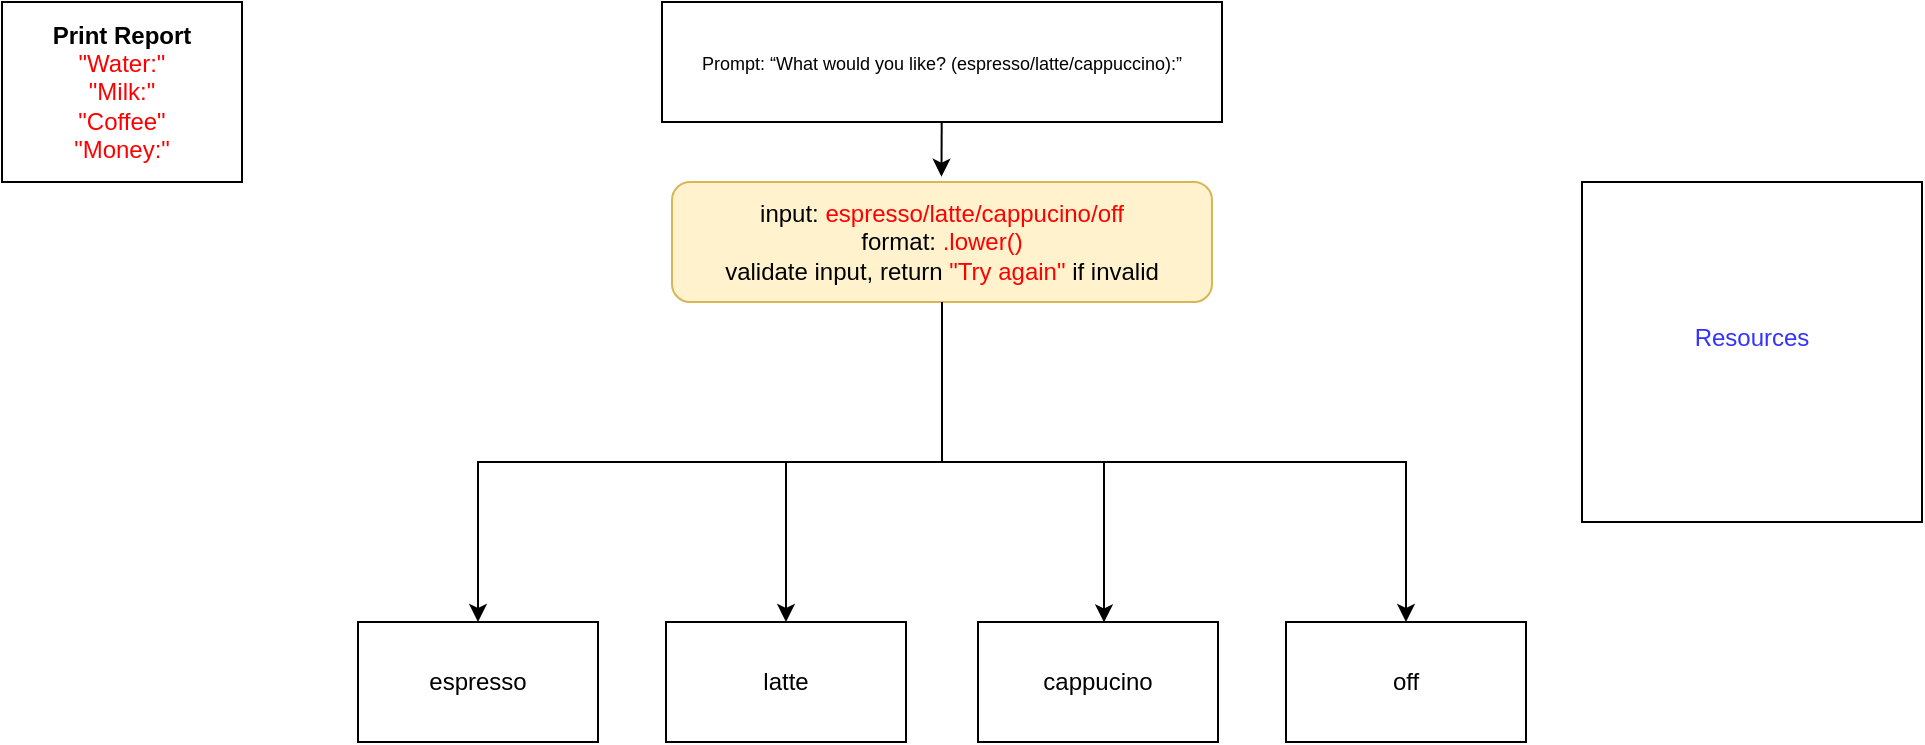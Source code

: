 <mxfile version="26.0.14">
  <diagram id="prtHgNgQTEPvFCAcTncT" name="Page-1">
    <mxGraphModel dx="739" dy="427" grid="1" gridSize="10" guides="1" tooltips="1" connect="1" arrows="1" fold="1" page="1" pageScale="1" pageWidth="827" pageHeight="1169" math="0" shadow="0">
      <root>
        <mxCell id="0" />
        <mxCell id="1" parent="0" />
        <mxCell id="SY9hcsrAoVsARsyOuTav-1" value="&lt;font style=&quot;font-size: 9px;&quot;&gt;Prompt: “What would you like? (espresso/latte/cappuccino):”&lt;/font&gt;" style="rounded=0;whiteSpace=wrap;html=1;" vertex="1" parent="1">
          <mxGeometry x="360" y="20" width="280" height="60" as="geometry" />
        </mxCell>
        <mxCell id="SY9hcsrAoVsARsyOuTav-72" style="edgeStyle=orthogonalEdgeStyle;rounded=0;orthogonalLoop=1;jettySize=auto;html=1;entryX=0.5;entryY=0;entryDx=0;entryDy=0;" edge="1" parent="1" source="SY9hcsrAoVsARsyOuTav-17" target="SY9hcsrAoVsARsyOuTav-23">
          <mxGeometry relative="1" as="geometry" />
        </mxCell>
        <mxCell id="SY9hcsrAoVsARsyOuTav-74" style="edgeStyle=orthogonalEdgeStyle;rounded=0;orthogonalLoop=1;jettySize=auto;html=1;" edge="1" parent="1" source="SY9hcsrAoVsARsyOuTav-17" target="SY9hcsrAoVsARsyOuTav-22">
          <mxGeometry relative="1" as="geometry">
            <Array as="points">
              <mxPoint x="500" y="250" />
              <mxPoint x="268" y="250" />
            </Array>
          </mxGeometry>
        </mxCell>
        <mxCell id="SY9hcsrAoVsARsyOuTav-75" style="edgeStyle=orthogonalEdgeStyle;rounded=0;orthogonalLoop=1;jettySize=auto;html=1;entryX=0.5;entryY=0;entryDx=0;entryDy=0;" edge="1" parent="1" source="SY9hcsrAoVsARsyOuTav-17" target="SY9hcsrAoVsARsyOuTav-25">
          <mxGeometry relative="1" as="geometry">
            <Array as="points">
              <mxPoint x="500" y="250" />
              <mxPoint x="732" y="250" />
            </Array>
          </mxGeometry>
        </mxCell>
        <mxCell id="SY9hcsrAoVsARsyOuTav-17" value="&lt;div&gt;input: &lt;span style=&quot;color: rgb(255, 0, 0);&quot;&gt;espresso/latte/cappucino/off&lt;/span&gt;&lt;/div&gt;&lt;div&gt;format: &lt;span style=&quot;color: rgb(255, 0, 0);&quot;&gt;.lower()&lt;/span&gt;&lt;/div&gt;&lt;div&gt;validate input, return &lt;span style=&quot;color: rgb(255, 0, 0);&quot;&gt;&quot;Try again&quot;&lt;/span&gt; if invalid&lt;br&gt;&lt;/div&gt;" style="rounded=1;whiteSpace=wrap;html=1;fillColor=#fff2cc;strokeColor=#d6b656;" vertex="1" parent="1">
          <mxGeometry x="365" y="110" width="270" height="60" as="geometry" />
        </mxCell>
        <mxCell id="SY9hcsrAoVsARsyOuTav-21" style="edgeStyle=none;rounded=0;orthogonalLoop=1;jettySize=auto;html=1;entryX=0.499;entryY=-0.044;entryDx=0;entryDy=0;entryPerimeter=0;" edge="1" parent="1" source="SY9hcsrAoVsARsyOuTav-1" target="SY9hcsrAoVsARsyOuTav-17">
          <mxGeometry relative="1" as="geometry" />
        </mxCell>
        <mxCell id="SY9hcsrAoVsARsyOuTav-22" value="espresso" style="rounded=0;whiteSpace=wrap;html=1;" vertex="1" parent="1">
          <mxGeometry x="208" y="330" width="120" height="60" as="geometry" />
        </mxCell>
        <mxCell id="SY9hcsrAoVsARsyOuTav-23" value="latte" style="rounded=0;whiteSpace=wrap;html=1;" vertex="1" parent="1">
          <mxGeometry x="362" y="330" width="120" height="60" as="geometry" />
        </mxCell>
        <mxCell id="SY9hcsrAoVsARsyOuTav-24" value="cappucino" style="rounded=0;whiteSpace=wrap;html=1;" vertex="1" parent="1">
          <mxGeometry x="518" y="330" width="120" height="60" as="geometry" />
        </mxCell>
        <mxCell id="SY9hcsrAoVsARsyOuTav-25" value="off" style="rounded=0;whiteSpace=wrap;html=1;" vertex="1" parent="1">
          <mxGeometry x="672" y="330" width="120" height="60" as="geometry" />
        </mxCell>
        <mxCell id="SY9hcsrAoVsARsyOuTav-73" style="edgeStyle=orthogonalEdgeStyle;rounded=0;orthogonalLoop=1;jettySize=auto;html=1;entryX=0.525;entryY=0.003;entryDx=0;entryDy=0;entryPerimeter=0;" edge="1" parent="1" source="SY9hcsrAoVsARsyOuTav-17" target="SY9hcsrAoVsARsyOuTav-24">
          <mxGeometry relative="1" as="geometry" />
        </mxCell>
        <mxCell id="SY9hcsrAoVsARsyOuTav-76" value="&lt;div&gt;&lt;b&gt;Print Report&lt;/b&gt;&lt;/div&gt;&lt;div&gt;&lt;span style=&quot;color: rgb(255, 0, 0);&quot;&gt;&quot;Water:&quot;&lt;/span&gt;&lt;/div&gt;&lt;div&gt;&lt;span style=&quot;color: rgb(255, 0, 0);&quot;&gt;&quot;Milk:&quot;&lt;/span&gt;&lt;/div&gt;&lt;div&gt;&lt;span style=&quot;color: rgb(255, 0, 0);&quot;&gt;&quot;Coffee&quot;&lt;/span&gt;&lt;/div&gt;&lt;div&gt;&lt;span style=&quot;color: rgb(255, 0, 0);&quot;&gt;&quot;Money:&quot;&lt;br&gt;&lt;/span&gt;&lt;/div&gt;" style="rounded=0;whiteSpace=wrap;html=1;" vertex="1" parent="1">
          <mxGeometry x="30" y="20" width="120" height="90" as="geometry" />
        </mxCell>
        <mxCell id="SY9hcsrAoVsARsyOuTav-77" value="&lt;div&gt;&lt;span style=&quot;background-color: light-dark(#ffffff, var(--ge-dark-color, #121212)); color: rgb(51, 51, 255);&quot;&gt;Resources&lt;/span&gt;&lt;/div&gt;&lt;div&gt;&lt;span style=&quot;background-color: light-dark(#ffffff, var(--ge-dark-color, #121212)); color: rgba(0, 0, 0, 0);&quot;&gt;&lt;span style=&quot;background-color: light-dark(#ffffff, var(--ge-dark-color, #121212));&quot;&gt;&lt;span style=&quot;background-color: light-dark(#ffffff, var(--ge-dark-color, #121212));&quot;&gt;&lt;span style=&quot;color: rgba(0, 0, 0, 0);&quot;&gt;Water&lt;br&gt;&lt;/span&gt;&lt;/span&gt;&lt;/span&gt;&lt;/span&gt;&lt;/div&gt;" style="whiteSpace=wrap;html=1;aspect=fixed;" vertex="1" parent="1">
          <mxGeometry x="820" y="110" width="170" height="170" as="geometry" />
        </mxCell>
      </root>
    </mxGraphModel>
  </diagram>
</mxfile>
